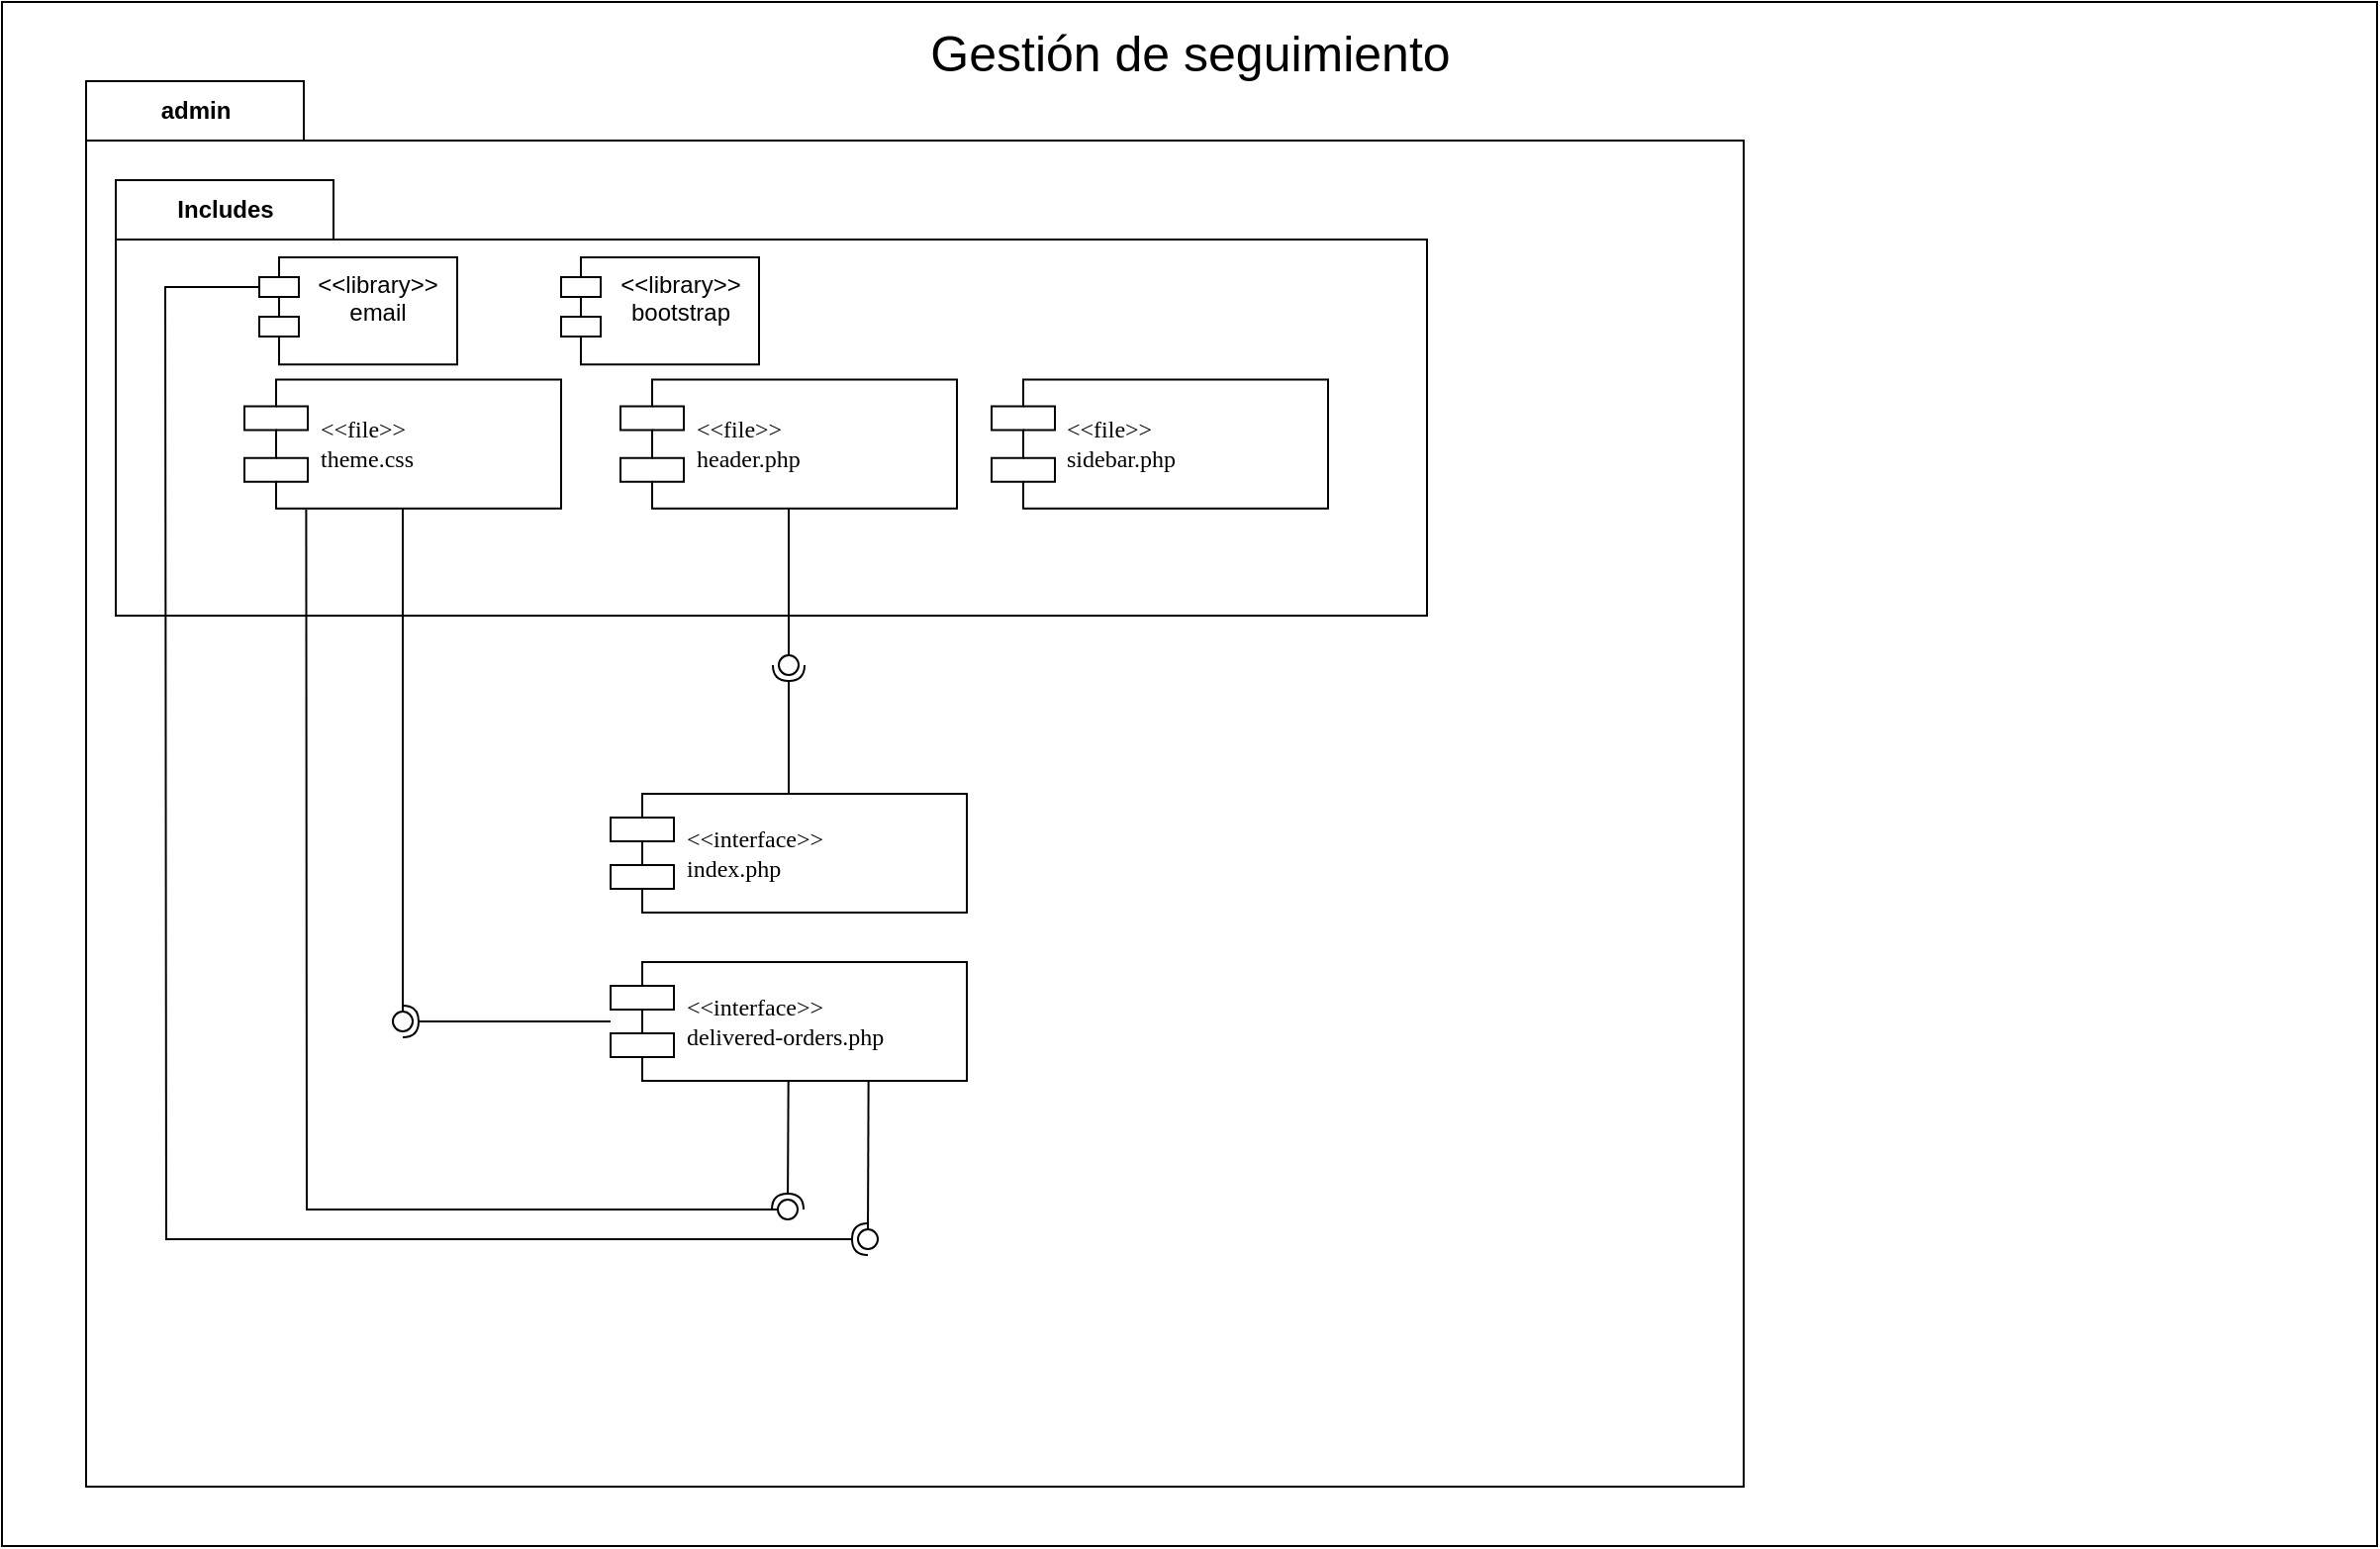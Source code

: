 <mxfile version="22.0.8" type="github">
  <diagram name="Page-1" id="5f0bae14-7c28-e335-631c-24af17079c00">
    <mxGraphModel dx="1035" dy="1511" grid="1" gridSize="10" guides="1" tooltips="1" connect="1" arrows="1" fold="1" page="1" pageScale="1" pageWidth="1100" pageHeight="850" background="none" math="0" shadow="0">
      <root>
        <mxCell id="0" />
        <mxCell id="1" parent="0" />
        <mxCell id="QajAvCTBg06aMJkXzNH2-1" value="" style="rounded=0;whiteSpace=wrap;html=1;movable=1;resizable=1;rotatable=1;deletable=1;editable=1;locked=0;connectable=1;" vertex="1" parent="1">
          <mxGeometry y="-120" width="1200" height="780" as="geometry" />
        </mxCell>
        <mxCell id="QajAvCTBg06aMJkXzNH2-2" value="&lt;font style=&quot;font-size: 25px;&quot;&gt;Gestión de seguimiento&lt;/font&gt;" style="text;strokeColor=none;align=center;fillColor=none;html=1;verticalAlign=middle;whiteSpace=wrap;rounded=0;movable=1;resizable=1;rotatable=1;deletable=1;editable=1;locked=0;connectable=1;" vertex="1" parent="1">
          <mxGeometry x="467.5" y="-110" width="265" height="30" as="geometry" />
        </mxCell>
        <mxCell id="QajAvCTBg06aMJkXzNH2-3" value="" style="html=1;strokeColor=none;resizeWidth=1;resizeHeight=1;fillColor=none;part=1;connectable=1;allowArrows=0;deletable=1;whiteSpace=wrap;movable=1;resizable=1;rotatable=1;editable=1;locked=0;" vertex="1" parent="1">
          <mxGeometry x="35" y="-50" width="573.3" height="403.226" as="geometry">
            <mxPoint y="30" as="offset" />
          </mxGeometry>
        </mxCell>
        <mxCell id="QajAvCTBg06aMJkXzNH2-4" value="admin" style="shape=folder;fontStyle=1;tabWidth=110;tabHeight=30;tabPosition=left;html=1;boundedLbl=1;labelInHeader=1;container=0;collapsible=0;whiteSpace=wrap;movable=1;resizable=1;rotatable=1;deletable=1;editable=1;locked=0;connectable=1;" vertex="1" parent="1">
          <mxGeometry x="42.5" y="-80" width="837.5" height="710" as="geometry" />
        </mxCell>
        <mxCell id="QajAvCTBg06aMJkXzNH2-5" value="Includes" style="shape=folder;fontStyle=1;tabWidth=110;tabHeight=30;tabPosition=left;html=1;boundedLbl=1;labelInHeader=1;container=0;collapsible=0;whiteSpace=wrap;movable=1;resizable=1;rotatable=1;deletable=1;editable=1;locked=0;connectable=1;" vertex="1" parent="1">
          <mxGeometry x="57.5" y="-30" width="662.5" height="220" as="geometry" />
        </mxCell>
        <mxCell id="QajAvCTBg06aMJkXzNH2-6" value="&amp;lt;&amp;lt;interface&amp;gt;&amp;gt;&lt;br&gt;delivered-orders.php" style="shape=component;align=left;spacingLeft=36;rounded=0;shadow=0;comic=0;labelBackgroundColor=none;strokeWidth=1;fontFamily=Verdana;fontSize=12;html=1;movable=1;resizable=1;rotatable=1;deletable=1;editable=1;locked=0;connectable=1;" vertex="1" parent="1">
          <mxGeometry x="307.5" y="365" width="180" height="60" as="geometry" />
        </mxCell>
        <mxCell id="QajAvCTBg06aMJkXzNH2-7" value="" style="ellipse;whiteSpace=wrap;html=1;align=center;aspect=fixed;fillColor=none;strokeColor=none;resizable=1;perimeter=centerPerimeter;rotatable=1;allowArrows=0;points=[];outlineConnect=1;movable=1;deletable=1;editable=1;locked=0;connectable=1;" vertex="1" parent="1">
          <mxGeometry x="432.5" y="240" width="10" height="10" as="geometry" />
        </mxCell>
        <mxCell id="QajAvCTBg06aMJkXzNH2-8" value="&amp;lt;&amp;lt;interface&amp;gt;&amp;gt;&lt;br&gt;index.php" style="shape=component;align=left;spacingLeft=36;rounded=0;shadow=0;comic=0;labelBackgroundColor=none;strokeWidth=1;fontFamily=Verdana;fontSize=12;html=1;movable=1;resizable=1;rotatable=1;deletable=1;editable=1;locked=0;connectable=1;" vertex="1" parent="1">
          <mxGeometry x="307.5" y="280" width="180" height="60" as="geometry" />
        </mxCell>
        <mxCell id="QajAvCTBg06aMJkXzNH2-9" value="" style="rounded=0;orthogonalLoop=1;jettySize=auto;html=1;endArrow=halfCircle;endFill=0;endSize=6;strokeWidth=1;sketch=0;movable=1;resizable=1;rotatable=1;deletable=1;editable=1;locked=0;connectable=1;" edge="1" parent="1" source="QajAvCTBg06aMJkXzNH2-6" target="QajAvCTBg06aMJkXzNH2-10">
          <mxGeometry relative="1" as="geometry">
            <mxPoint x="52.5" y="290" as="sourcePoint" />
          </mxGeometry>
        </mxCell>
        <mxCell id="QajAvCTBg06aMJkXzNH2-10" value="" style="ellipse;whiteSpace=wrap;html=1;align=center;aspect=fixed;fillColor=none;strokeColor=none;resizable=1;perimeter=centerPerimeter;rotatable=1;allowArrows=0;points=[];outlineConnect=1;movable=1;deletable=1;editable=1;locked=0;connectable=1;" vertex="1" parent="1">
          <mxGeometry x="197.5" y="390" width="10" height="10" as="geometry" />
        </mxCell>
        <mxCell id="QajAvCTBg06aMJkXzNH2-11" value="" style="rounded=0;orthogonalLoop=1;jettySize=auto;html=1;endArrow=halfCircle;endFill=0;endSize=6;strokeWidth=1;sketch=0;movable=1;resizable=1;rotatable=1;deletable=1;editable=1;locked=0;connectable=1;" edge="1" parent="1" source="QajAvCTBg06aMJkXzNH2-6">
          <mxGeometry relative="1" as="geometry">
            <mxPoint x="242.5" y="325" as="sourcePoint" />
            <mxPoint x="397" y="490" as="targetPoint" />
          </mxGeometry>
        </mxCell>
        <mxCell id="QajAvCTBg06aMJkXzNH2-12" value="" style="ellipse;whiteSpace=wrap;html=1;align=center;aspect=fixed;fillColor=none;strokeColor=none;resizable=1;perimeter=centerPerimeter;rotatable=1;allowArrows=0;points=[];outlineConnect=1;movable=1;deletable=1;editable=1;locked=0;connectable=1;" vertex="1" parent="1">
          <mxGeometry x="392.5" y="510" width="10" height="10" as="geometry" />
        </mxCell>
        <mxCell id="QajAvCTBg06aMJkXzNH2-13" value="" style="rounded=0;orthogonalLoop=1;jettySize=auto;html=1;endArrow=halfCircle;endFill=0;endSize=6;strokeWidth=1;sketch=0;exitX=0.5;exitY=0;exitDx=0;exitDy=0;movable=1;resizable=1;rotatable=1;deletable=1;editable=1;locked=0;connectable=1;" edge="1" parent="1" source="QajAvCTBg06aMJkXzNH2-8" target="QajAvCTBg06aMJkXzNH2-14">
          <mxGeometry relative="1" as="geometry">
            <mxPoint x="332.5" y="336" as="sourcePoint" />
          </mxGeometry>
        </mxCell>
        <mxCell id="QajAvCTBg06aMJkXzNH2-14" value="" style="ellipse;whiteSpace=wrap;html=1;align=center;aspect=fixed;fillColor=none;strokeColor=none;resizable=1;perimeter=centerPerimeter;rotatable=1;allowArrows=0;points=[];outlineConnect=1;movable=1;deletable=1;editable=1;locked=0;connectable=1;" vertex="1" parent="1">
          <mxGeometry x="392.5" y="210" width="10" height="10" as="geometry" />
        </mxCell>
        <mxCell id="QajAvCTBg06aMJkXzNH2-15" value="" style="rounded=0;orthogonalLoop=1;jettySize=auto;html=1;endArrow=oval;endFill=0;sketch=0;sourcePerimeterSpacing=0;targetPerimeterSpacing=0;endSize=10;exitX=0.724;exitY=0.992;exitDx=0;exitDy=0;exitPerimeter=0;movable=1;resizable=1;rotatable=1;deletable=1;editable=1;locked=0;connectable=1;" edge="1" parent="1" source="QajAvCTBg06aMJkXzNH2-6" target="QajAvCTBg06aMJkXzNH2-16">
          <mxGeometry relative="1" as="geometry">
            <mxPoint x="402.5" y="305" as="sourcePoint" />
          </mxGeometry>
        </mxCell>
        <mxCell id="QajAvCTBg06aMJkXzNH2-16" value="" style="ellipse;whiteSpace=wrap;html=1;align=center;aspect=fixed;fillColor=none;strokeColor=none;resizable=1;perimeter=centerPerimeter;rotatable=1;allowArrows=0;points=[];outlineConnect=1;movable=1;deletable=1;editable=1;locked=0;connectable=1;" vertex="1" parent="1">
          <mxGeometry x="432.5" y="500" width="10" height="10" as="geometry" />
        </mxCell>
        <mxCell id="QajAvCTBg06aMJkXzNH2-17" value="&amp;lt;&amp;lt;file&amp;gt;&amp;gt;&lt;br&gt;theme.css" style="shape=component;align=left;spacingLeft=36;rounded=0;shadow=0;comic=0;labelBackgroundColor=none;strokeWidth=1;fontFamily=Verdana;fontSize=12;html=1;movable=1;resizable=1;rotatable=1;deletable=1;editable=1;locked=0;connectable=1;" vertex="1" parent="1">
          <mxGeometry x="122.5" y="70.8" width="160" height="65.018" as="geometry" />
        </mxCell>
        <mxCell id="QajAvCTBg06aMJkXzNH2-18" value="" style="rounded=0;orthogonalLoop=1;jettySize=auto;html=1;endArrow=oval;endFill=0;sketch=0;sourcePerimeterSpacing=0;targetPerimeterSpacing=0;endSize=10;movable=1;resizable=1;rotatable=1;deletable=1;editable=1;locked=0;connectable=1;" edge="1" parent="1" source="QajAvCTBg06aMJkXzNH2-17" target="QajAvCTBg06aMJkXzNH2-10">
          <mxGeometry relative="1" as="geometry">
            <mxPoint x="47.5" y="305" as="sourcePoint" />
          </mxGeometry>
        </mxCell>
        <mxCell id="QajAvCTBg06aMJkXzNH2-19" value="" style="rounded=0;orthogonalLoop=1;jettySize=auto;html=1;endArrow=oval;endFill=0;sketch=0;sourcePerimeterSpacing=0;targetPerimeterSpacing=0;endSize=10;exitX=0.195;exitY=1.009;exitDx=0;exitDy=0;exitPerimeter=0;movable=1;resizable=1;rotatable=1;deletable=1;editable=1;locked=0;connectable=1;" edge="1" parent="1" source="QajAvCTBg06aMJkXzNH2-17">
          <mxGeometry relative="1" as="geometry">
            <mxPoint x="202.5" y="325" as="sourcePoint" />
            <mxPoint x="397" y="490" as="targetPoint" />
            <Array as="points">
              <mxPoint x="154" y="490" />
            </Array>
          </mxGeometry>
        </mxCell>
        <mxCell id="QajAvCTBg06aMJkXzNH2-20" value="&amp;lt;&amp;lt;library&amp;gt;&amp;gt;&lt;br&gt;email" style="shape=module;align=left;spacingLeft=20;align=center;verticalAlign=top;whiteSpace=wrap;html=1;movable=1;resizable=1;rotatable=1;deletable=1;editable=1;locked=0;connectable=1;" vertex="1" parent="1">
          <mxGeometry x="130" y="8.998" width="100" height="54.182" as="geometry" />
        </mxCell>
        <mxCell id="QajAvCTBg06aMJkXzNH2-21" value="" style="rounded=0;orthogonalLoop=1;jettySize=auto;html=1;endArrow=halfCircle;endFill=0;endSize=6;strokeWidth=1;sketch=0;exitX=0;exitY=0;exitDx=0;exitDy=15;exitPerimeter=0;movable=1;resizable=1;rotatable=1;deletable=1;editable=1;locked=0;connectable=1;entryX=0.463;entryY=-0.238;entryDx=0;entryDy=0;entryPerimeter=0;" edge="1" parent="1" source="QajAvCTBg06aMJkXzNH2-20" target="QajAvCTBg06aMJkXzNH2-16">
          <mxGeometry relative="1" as="geometry">
            <mxPoint x="442.5" y="305" as="sourcePoint" />
            <Array as="points">
              <mxPoint x="82.5" y="24" />
              <mxPoint x="83" y="505" />
            </Array>
          </mxGeometry>
        </mxCell>
        <mxCell id="QajAvCTBg06aMJkXzNH2-50" value="" style="rounded=0;orthogonalLoop=1;jettySize=auto;html=1;endArrow=oval;endFill=0;sketch=0;sourcePerimeterSpacing=0;targetPerimeterSpacing=0;endSize=10;movable=1;resizable=1;rotatable=1;deletable=1;editable=1;locked=0;connectable=1;" edge="1" parent="1" source="QajAvCTBg06aMJkXzNH2-51" target="QajAvCTBg06aMJkXzNH2-14">
          <mxGeometry relative="1" as="geometry">
            <mxPoint x="292.5" y="336" as="sourcePoint" />
          </mxGeometry>
        </mxCell>
        <mxCell id="QajAvCTBg06aMJkXzNH2-51" value="&amp;lt;&amp;lt;file&amp;gt;&amp;gt;&lt;br&gt;header.php" style="shape=component;align=left;spacingLeft=36;rounded=0;shadow=0;comic=0;labelBackgroundColor=none;strokeWidth=1;fontFamily=Verdana;fontSize=12;html=1;movable=1;resizable=1;rotatable=1;deletable=1;editable=1;locked=0;connectable=1;" vertex="1" parent="1">
          <mxGeometry x="312.5" y="70.8" width="170" height="65.018" as="geometry" />
        </mxCell>
        <mxCell id="QajAvCTBg06aMJkXzNH2-61" value="" style="ellipse;whiteSpace=wrap;html=1;align=center;aspect=fixed;fillColor=none;strokeColor=none;resizable=1;perimeter=centerPerimeter;rotatable=1;allowArrows=0;points=[];outlineConnect=1;movable=1;deletable=1;editable=1;locked=0;connectable=1;" vertex="1" parent="1">
          <mxGeometry x="575" y="98.31" width="10" height="10" as="geometry" />
        </mxCell>
        <mxCell id="QajAvCTBg06aMJkXzNH2-64" value="" style="ellipse;whiteSpace=wrap;html=1;align=center;aspect=fixed;fillColor=none;strokeColor=none;resizable=1;perimeter=centerPerimeter;rotatable=1;allowArrows=0;points=[];outlineConnect=1;movable=1;deletable=1;editable=1;locked=0;connectable=1;" vertex="1" parent="1">
          <mxGeometry x="620" y="390" width="10" height="10" as="geometry" />
        </mxCell>
        <mxCell id="QajAvCTBg06aMJkXzNH2-65" value="&amp;lt;&amp;lt;library&amp;gt;&amp;gt;&lt;br&gt;bootstrap" style="shape=module;align=left;spacingLeft=20;align=center;verticalAlign=top;whiteSpace=wrap;html=1;movable=1;resizable=1;rotatable=1;deletable=1;editable=1;locked=0;connectable=1;" vertex="1" parent="1">
          <mxGeometry x="282.5" y="8.998" width="100" height="54.182" as="geometry" />
        </mxCell>
        <mxCell id="QajAvCTBg06aMJkXzNH2-66" value="&amp;lt;&amp;lt;file&amp;gt;&amp;gt;&lt;br&gt;sidebar.php" style="shape=component;align=left;spacingLeft=36;rounded=0;shadow=0;comic=0;labelBackgroundColor=none;strokeWidth=1;fontFamily=Verdana;fontSize=12;html=1;movable=1;resizable=1;rotatable=1;deletable=1;editable=1;locked=0;connectable=1;" vertex="1" parent="1">
          <mxGeometry x="500" y="70.8" width="170" height="65.018" as="geometry" />
        </mxCell>
      </root>
    </mxGraphModel>
  </diagram>
</mxfile>
